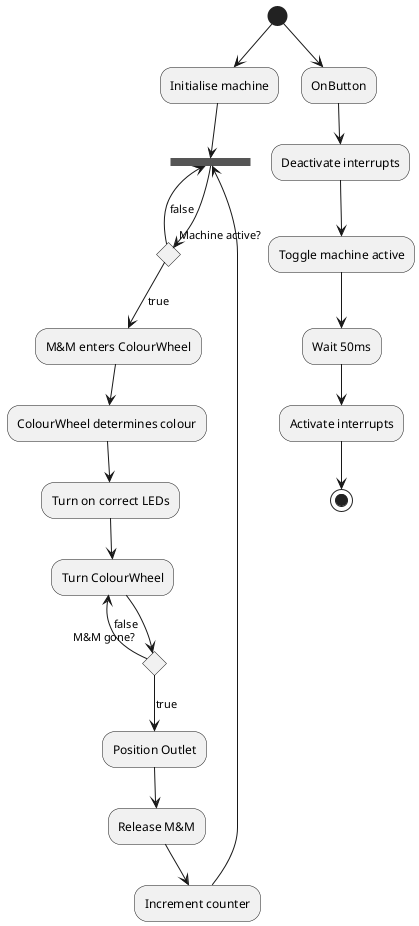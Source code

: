 @startuml
(*) --> "Initialise machine"
--> ===ACTIVE===
if "Machine active?" then
  -down->[true] "M&M enters ColourWheel"
  --> "ColourWheel determines colour"
  -down-> "Turn on correct LEDs"
  --> "Turn ColourWheel"
  if "M&M gone?" then
    -down->[true] "Position Outlet"
    --> "Release M&M"
    --> "Increment counter"
    -up-> ===ACTIVE===
  else
    -left->[false] "Turn ColourWheel"
  endif
else
  -left->[false] ===ACTIVE===
endif

(*) --> "OnButton"
--> "Deactivate interrupts"
--> "Toggle machine active"
--> "Wait 50ms"
--> "Activate interrupts"
--> (*)
@enduml

